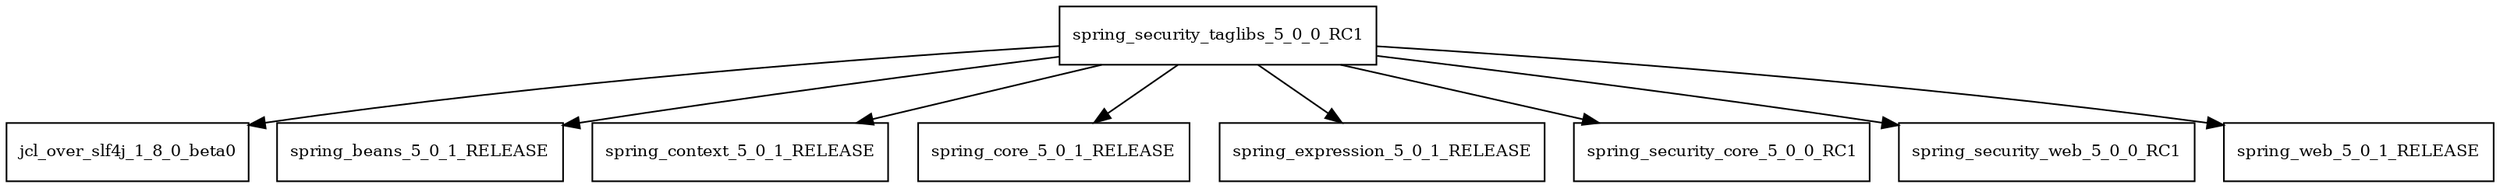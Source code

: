 digraph spring_security_taglibs_5_0_0_RC1_dependencies {
  node [shape = box, fontsize=10.0];
  spring_security_taglibs_5_0_0_RC1 -> jcl_over_slf4j_1_8_0_beta0;
  spring_security_taglibs_5_0_0_RC1 -> spring_beans_5_0_1_RELEASE;
  spring_security_taglibs_5_0_0_RC1 -> spring_context_5_0_1_RELEASE;
  spring_security_taglibs_5_0_0_RC1 -> spring_core_5_0_1_RELEASE;
  spring_security_taglibs_5_0_0_RC1 -> spring_expression_5_0_1_RELEASE;
  spring_security_taglibs_5_0_0_RC1 -> spring_security_core_5_0_0_RC1;
  spring_security_taglibs_5_0_0_RC1 -> spring_security_web_5_0_0_RC1;
  spring_security_taglibs_5_0_0_RC1 -> spring_web_5_0_1_RELEASE;
}
